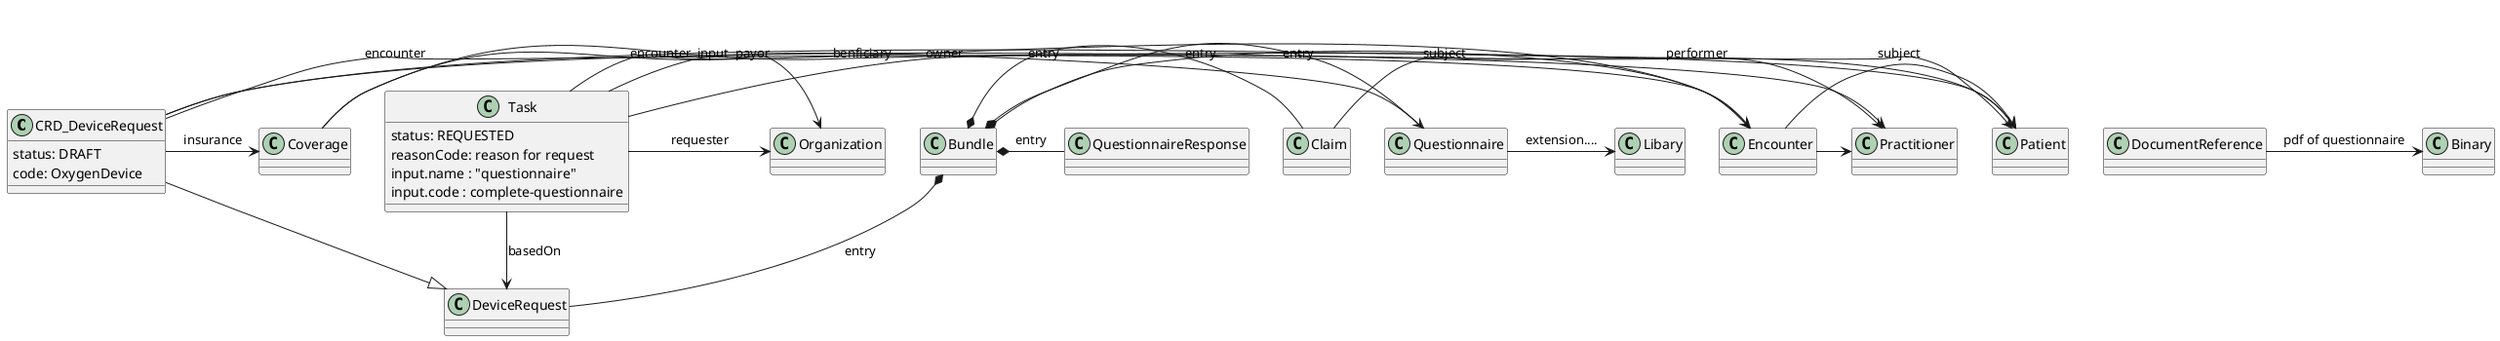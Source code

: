 @startuml
  ''''''''''''''''''''''''''''''''''''''''
  'step 1
  class CRD_DeviceRequest{
    status: DRAFT
    code: OxygenDevice
  }
  CRD_DeviceRequest --|> DeviceRequest
  CRD_DeviceRequest -> Patient : subject
  CRD_DeviceRequest -> Encounter: encounter
  CRD_DeviceRequest -> Practitioner: performer
  CRD_DeviceRequest -> Coverage: insurance


  Coverage -> Patient : benficiary
  Coverage -> Organization: payor
  Encounter -> Patient
  Encounter -> Practitioner

  ''''''''''''''''''''''''''''''''''''''''
  'step 3
  class Task{
    status: REQUESTED
    reasonCode: reason for request
    input.name : "questionnaire"
    input.code : complete-questionnaire
  }
  Task -> DeviceRequest : basedOn
  Task -> Encounter: encounter
  Task -> Organization: requester
  Task -> Practitioner: owner
  Task -> Questionnaire: input
  Questionnaire -> Libary: extension.... 

  ''''''''''''''''''''''''''''''''''''''''
  'step 5
  Bundle *- Claim: entry
  Claim -> Patient: subject
  Bundle *- DeviceRequest: entry
  Bundle *- Encounter: entry
  Bundle *- Questionnaire: entry
  Bundle *- QuestionnaireResponse: entry

  DocumentReference -> Binary: pdf of questionnaire

@enduml
